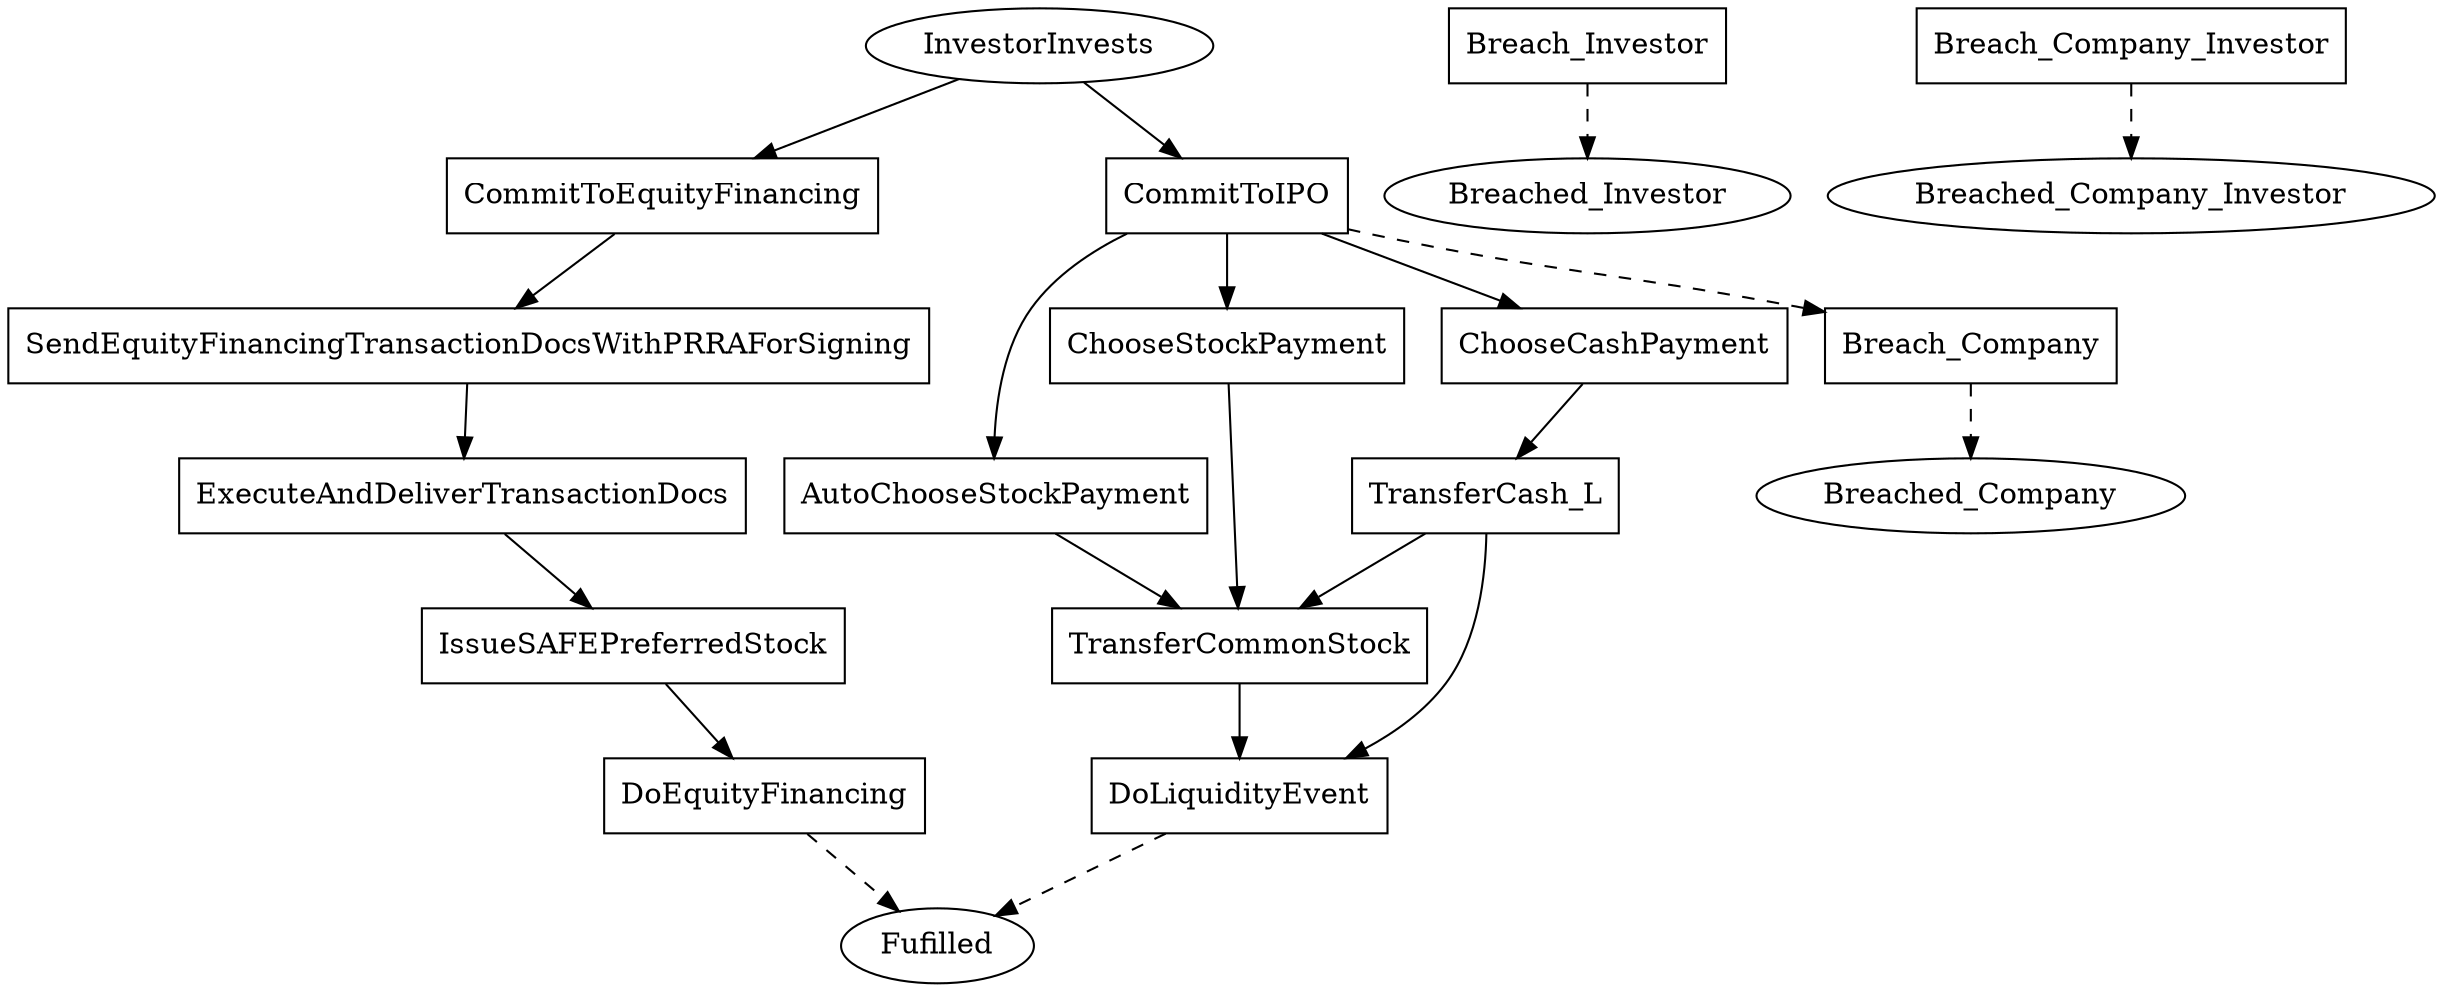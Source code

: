 // THIS IS A GENERATED FILE. DO NOT EDIT.

digraph safe_tutorial {    
    Fulfilled[label=Fufilled];
    InvestorInvests[label=InvestorInvests];
	Breached_Investor[label=Breached_Investor];
	Breached_Company[label=Breached_Company];
	Breached_Company_Investor[label=Breached_Company_Investor]
    
     
    CommitToEquityFinancing[label=CommitToEquityFinancing,shape=box];
	SendEquityFinancingTransactionDocsWithPRRAForSigning[label=SendEquityFinancingTransactionDocsWithPRRAForSigning,shape=box];
	ExecuteAndDeliverTransactionDocs[label=ExecuteAndDeliverTransactionDocs,shape=box];
	IssueSAFEPreferredStock[label=IssueSAFEPreferredStock,shape=box];
	DoEquityFinancing[label=DoEquityFinancing,shape=box];
	CommitToIPO[label=CommitToIPO,shape=box];
	AutoChooseStockPayment[label=AutoChooseStockPayment,shape=box];
	ChooseStockPayment[label=ChooseStockPayment,shape=box];
	TransferCommonStock[label=TransferCommonStock,shape=box];
	ChooseCashPayment[label=ChooseCashPayment,shape=box];
	TransferCash_L[label=TransferCash_L,shape=box];
	DoLiquidityEvent[label=DoLiquidityEvent,shape=box];
	Breach_Investor[label=Breach_Investor,shape=box];
	Breach_Company[label=Breach_Company,shape=box];
	Breach_Company_Investor[label=Breach_Company_Investor,shape=box]    
    
    
    
    InvestorInvests -> CommitToEquityFinancing;
	InvestorInvests -> CommitToIPO;
	CommitToEquityFinancing -> SendEquityFinancingTransactionDocsWithPRRAForSigning;
	SendEquityFinancingTransactionDocsWithPRRAForSigning -> ExecuteAndDeliverTransactionDocs;
	ExecuteAndDeliverTransactionDocs -> IssueSAFEPreferredStock;
	IssueSAFEPreferredStock -> DoEquityFinancing;
	CommitToIPO -> ChooseCashPayment;
	CommitToIPO -> ChooseStockPayment;
	CommitToIPO -> AutoChooseStockPayment;
	CommitToIPO -> Breach_Company [style=dashed];
	AutoChooseStockPayment -> TransferCommonStock;
	ChooseStockPayment -> TransferCommonStock;
	TransferCommonStock -> DoLiquidityEvent;
	ChooseCashPayment -> TransferCash_L;
	TransferCash_L -> TransferCommonStock;
	TransferCash_L -> DoLiquidityEvent
    
    DoEquityFinancing -> Fulfilled [style=dashed];
	DoLiquidityEvent -> Fulfilled [style=dashed];
	Breach_Investor -> Breached_Investor [style=dashed];
	Breach_Company -> Breached_Company [style=dashed];
	Breach_Company_Investor -> Breached_Company_Investor [style=dashed];
	     
    
       
}